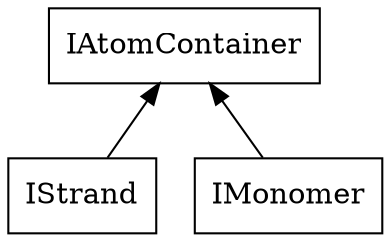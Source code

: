 digraph {

  rankdir= BT;

  istrand -> iatomcontainer;
  imonomer -> iatomcontainer;

  imonomer [shape=box,label="IMonomer"];
  istrand [shape=box,label="IStrand"];
  iatomcontainer [shape=box,label="IAtomContainer"];

}
